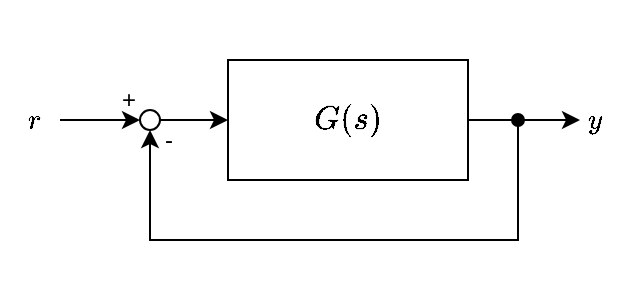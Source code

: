 <mxfile version="14.1.3" type="device"><diagram id="B5nGU2LfKZ3KVKuZEpfn" name="ページ1"><mxGraphModel dx="687" dy="369" grid="1" gridSize="10" guides="1" tooltips="1" connect="1" arrows="1" fold="1" page="1" pageScale="1" pageWidth="1920" pageHeight="1200" math="1" shadow="0"><root><mxCell id="0"/><mxCell id="1" parent="0"/><mxCell id="19" value="" style="group;container=0;fillColor=#FFFFFF;" parent="1" vertex="1" connectable="0"><mxGeometry x="240" y="130" width="310" height="150" as="geometry"/></mxCell><mxCell id="3" value="`G(s)`" style="whiteSpace=wrap;html=1;fontSize=14;fontColor=#000000;strokeColor=#000000;fillColor=none;container=0;" parent="1" vertex="1"><mxGeometry x="354" y="160" width="120" height="60" as="geometry"/></mxCell><mxCell id="4" value="" style="endArrow=classic;html=1;entryX=0;entryY=0.5;entryDx=0;entryDy=0;exitX=1;exitY=0.5;exitDx=0;exitDy=0;fontColor=#000000;strokeColor=#000000;" parent="1" source="14" target="3" edge="1"><mxGeometry x="250" y="160" width="50" height="50" as="geometry"><mxPoint x="320" y="189.5" as="sourcePoint"/><mxPoint x="350" y="190" as="targetPoint"/></mxGeometry></mxCell><mxCell id="5" value="" style="endArrow=classic;html=1;startArrow=none;fontColor=#000000;strokeColor=#000000;" parent="1" edge="1"><mxGeometry x="250" y="160" width="50" height="50" as="geometry"><mxPoint x="500" y="190" as="sourcePoint"/><mxPoint x="530" y="190" as="targetPoint"/></mxGeometry></mxCell><mxCell id="7" value="" style="endArrow=none;html=1;exitX=1;exitY=0.5;exitDx=0;exitDy=0;fontColor=#000000;strokeColor=#000000;" parent="1" source="3" edge="1"><mxGeometry x="250" y="160" width="50" height="50" as="geometry"><mxPoint x="460" y="189.5" as="sourcePoint"/><mxPoint x="500" y="190" as="targetPoint"/><Array as="points"/></mxGeometry></mxCell><mxCell id="8" value="" style="edgeStyle=elbowEdgeStyle;elbow=vertical;endArrow=classic;html=1;entryX=0.5;entryY=1;entryDx=0;entryDy=0;rounded=0;fontColor=#000000;strokeColor=#000000;startArrow=oval;startFill=1;" parent="1" target="14" edge="1"><mxGeometry x="250" y="160" width="50" height="50" as="geometry"><mxPoint x="499" y="190" as="sourcePoint"/><mxPoint x="300" y="190" as="targetPoint"/><Array as="points"><mxPoint x="390" y="250"/><mxPoint x="480" y="250"/><mxPoint x="390" y="250"/><mxPoint x="390" y="260"/></Array></mxGeometry></mxCell><mxCell id="12" value="" style="endArrow=classic;html=1;entryX=0;entryY=0.5;entryDx=0;entryDy=0;fontColor=#000000;strokeColor=#000000;" parent="1" target="14" edge="1"><mxGeometry x="250" y="160" width="50" height="50" as="geometry"><mxPoint x="270" y="190" as="sourcePoint"/><mxPoint x="302" y="189.5" as="targetPoint"/></mxGeometry></mxCell><mxCell id="14" value="" style="ellipse;whiteSpace=wrap;html=1;aspect=fixed;fillColor=none;fontColor=#000000;strokeColor=#000000;container=0;" parent="1" vertex="1"><mxGeometry x="310" y="185" width="10" height="10" as="geometry"/></mxCell><mxCell id="15" value="+" style="text;html=1;fillColor=none;align=center;verticalAlign=middle;whiteSpace=wrap;rounded=0;fontColor=#000000;container=0;" parent="1" vertex="1"><mxGeometry x="297" y="175" width="15" height="10" as="geometry"/></mxCell><mxCell id="16" value="-" style="text;html=1;fillColor=none;align=center;verticalAlign=middle;whiteSpace=wrap;rounded=0;fontColor=#000000;container=0;" parent="1" vertex="1"><mxGeometry x="317" y="195" width="15" height="10" as="geometry"/></mxCell><mxCell id="17" value="`r`" style="text;html=1;fillColor=none;align=center;verticalAlign=middle;whiteSpace=wrap;rounded=0;fontColor=#000000;container=0;" parent="1" vertex="1"><mxGeometry x="250" y="185" width="15" height="10" as="geometry"/></mxCell><mxCell id="18" value="`y`" style="text;fillColor=none;align=center;verticalAlign=middle;whiteSpace=wrap;rounded=0;html=1;fontColor=#000000;container=0;" parent="1" vertex="1"><mxGeometry x="530" y="185" width="15" height="10" as="geometry"/></mxCell></root></mxGraphModel></diagram></mxfile>